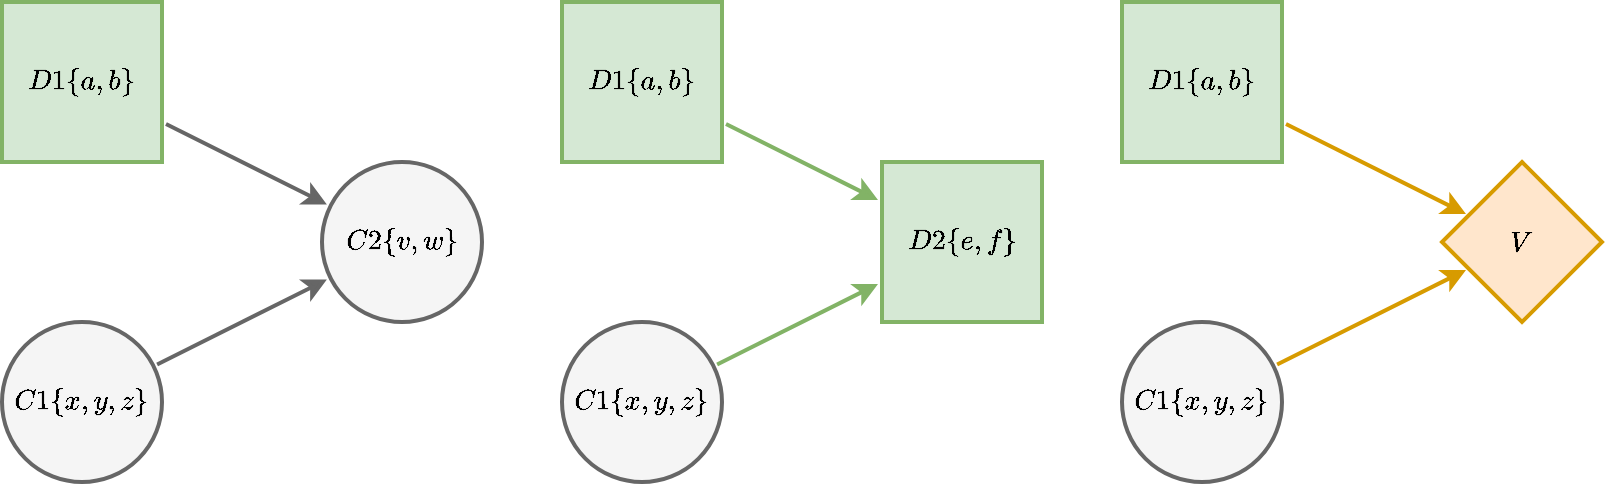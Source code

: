 <mxfile version="15.0.3" type="device"><diagram id="uNizGy2Uwfa36aTdSfF6" name="Page-1"><mxGraphModel dx="876" dy="620" grid="1" gridSize="10" guides="1" tooltips="1" connect="1" arrows="1" fold="1" page="1" pageScale="1" pageWidth="850" pageHeight="1100" math="1" shadow="0"><root><mxCell id="0"/><mxCell id="1" parent="0"/><mxCell id="6Vb6ynjxOZqJssXpzdy2-5" style="edgeStyle=none;rounded=0;orthogonalLoop=1;jettySize=auto;html=1;fillColor=#f5f5f5;strokeColor=#666666;strokeWidth=2;" parent="1" source="6Vb6ynjxOZqJssXpzdy2-1" target="6Vb6ynjxOZqJssXpzdy2-3" edge="1"><mxGeometry relative="1" as="geometry"/></mxCell><mxCell id="6Vb6ynjxOZqJssXpzdy2-1" value="&lt;span style=&quot;color: rgb(0 , 0 , 0)&quot;&gt;$$C1 \\ \{x, y, z\}$$&lt;/span&gt;" style="ellipse;whiteSpace=wrap;html=1;aspect=fixed;fillColor=#f5f5f5;strokeColor=#666666;fontColor=#333333;perimeterSpacing=2;strokeWidth=2;" parent="1" vertex="1"><mxGeometry x="40" y="200" width="80" height="80" as="geometry"/></mxCell><mxCell id="6Vb6ynjxOZqJssXpzdy2-4" style="edgeStyle=none;rounded=0;orthogonalLoop=1;jettySize=auto;html=1;fillColor=#f5f5f5;strokeColor=#666666;strokeWidth=2;" parent="1" source="6Vb6ynjxOZqJssXpzdy2-2" target="6Vb6ynjxOZqJssXpzdy2-3" edge="1"><mxGeometry relative="1" as="geometry"/></mxCell><mxCell id="6Vb6ynjxOZqJssXpzdy2-2" value="$$D1 \\ \{a,b\}$$" style="whiteSpace=wrap;html=1;aspect=fixed;fillColor=#d5e8d4;strokeColor=#82b366;perimeterSpacing=2;strokeWidth=2;" parent="1" vertex="1"><mxGeometry x="40" y="40" width="80" height="80" as="geometry"/></mxCell><mxCell id="6Vb6ynjxOZqJssXpzdy2-3" value="&lt;span style=&quot;color: rgb(0 , 0 , 0)&quot;&gt;$$C2 \\ \{v,w\}$$&lt;/span&gt;" style="ellipse;whiteSpace=wrap;html=1;aspect=fixed;fillColor=#f5f5f5;strokeColor=#666666;fontColor=#333333;perimeterSpacing=2;strokeWidth=2;" parent="1" vertex="1"><mxGeometry x="200" y="120" width="80" height="80" as="geometry"/></mxCell><mxCell id="6Vb6ynjxOZqJssXpzdy2-13" style="edgeStyle=none;rounded=0;orthogonalLoop=1;jettySize=auto;html=1;fillColor=#d5e8d4;strokeColor=#82b366;strokeWidth=2;" parent="1" source="6Vb6ynjxOZqJssXpzdy2-14" target="6Vb6ynjxOZqJssXpzdy2-17" edge="1"><mxGeometry relative="1" as="geometry"/></mxCell><mxCell id="6Vb6ynjxOZqJssXpzdy2-14" value="&lt;span style=&quot;color: rgb(0 , 0 , 0)&quot;&gt;$$C1 \\ \{x, y, z\}$$&lt;/span&gt;" style="ellipse;whiteSpace=wrap;html=1;aspect=fixed;fillColor=#f5f5f5;strokeColor=#666666;fontColor=#333333;perimeterSpacing=2;strokeWidth=2;" parent="1" vertex="1"><mxGeometry x="320" y="200" width="80" height="80" as="geometry"/></mxCell><mxCell id="6Vb6ynjxOZqJssXpzdy2-15" style="edgeStyle=none;rounded=0;orthogonalLoop=1;jettySize=auto;html=1;fillColor=#d5e8d4;strokeColor=#82b366;strokeWidth=2;" parent="1" source="6Vb6ynjxOZqJssXpzdy2-16" target="6Vb6ynjxOZqJssXpzdy2-17" edge="1"><mxGeometry relative="1" as="geometry"/></mxCell><mxCell id="6Vb6ynjxOZqJssXpzdy2-16" value="$$D1 \\ \{a,b\}$$" style="whiteSpace=wrap;html=1;aspect=fixed;fillColor=#d5e8d4;strokeColor=#82b366;perimeterSpacing=2;strokeWidth=2;" parent="1" vertex="1"><mxGeometry x="320" y="40" width="80" height="80" as="geometry"/></mxCell><mxCell id="6Vb6ynjxOZqJssXpzdy2-17" value="$$D2 \\ \{e,f\}$$" style="whiteSpace=wrap;html=1;aspect=fixed;fontFamily=Helvetica;fontSize=12;align=center;strokeColor=#82b366;strokeWidth=2;fillColor=#d5e8d4;perimeterSpacing=2;" parent="1" vertex="1"><mxGeometry x="480" y="120" width="80" height="80" as="geometry"/></mxCell><mxCell id="6Vb6ynjxOZqJssXpzdy2-18" style="edgeStyle=none;rounded=0;orthogonalLoop=1;jettySize=auto;html=1;fillColor=#ffe6cc;strokeColor=#d79b00;strokeWidth=2;" parent="1" source="6Vb6ynjxOZqJssXpzdy2-19" target="6Vb6ynjxOZqJssXpzdy2-22" edge="1"><mxGeometry relative="1" as="geometry"/></mxCell><mxCell id="6Vb6ynjxOZqJssXpzdy2-19" value="&lt;span style=&quot;color: rgb(0 , 0 , 0)&quot;&gt;$$C1 \\ \{x, y, z\}$$&lt;/span&gt;" style="ellipse;whiteSpace=wrap;html=1;aspect=fixed;fillColor=#f5f5f5;strokeColor=#666666;fontColor=#333333;perimeterSpacing=2;strokeWidth=2;" parent="1" vertex="1"><mxGeometry x="600" y="200" width="80" height="80" as="geometry"/></mxCell><mxCell id="6Vb6ynjxOZqJssXpzdy2-20" style="edgeStyle=none;rounded=0;orthogonalLoop=1;jettySize=auto;html=1;fillColor=#ffe6cc;strokeColor=#d79b00;strokeWidth=2;" parent="1" source="6Vb6ynjxOZqJssXpzdy2-21" target="6Vb6ynjxOZqJssXpzdy2-22" edge="1"><mxGeometry relative="1" as="geometry"/></mxCell><mxCell id="6Vb6ynjxOZqJssXpzdy2-21" value="$$D1 \\ \{a,b\}$$" style="whiteSpace=wrap;html=1;aspect=fixed;fillColor=#d5e8d4;strokeColor=#82b366;perimeterSpacing=2;strokeWidth=2;" parent="1" vertex="1"><mxGeometry x="600" y="40" width="80" height="80" as="geometry"/></mxCell><mxCell id="6Vb6ynjxOZqJssXpzdy2-22" value="&lt;span style=&quot;color: rgb(0 , 0 , 0)&quot;&gt;$$V$$&lt;/span&gt;" style="rhombus;whiteSpace=wrap;html=1;fontFamily=Helvetica;fontSize=12;align=center;strokeColor=#d79b00;strokeWidth=2;fillColor=#ffe6cc;perimeterSpacing=2;" parent="1" vertex="1"><mxGeometry x="760" y="120" width="80" height="80" as="geometry"/></mxCell></root></mxGraphModel></diagram></mxfile>